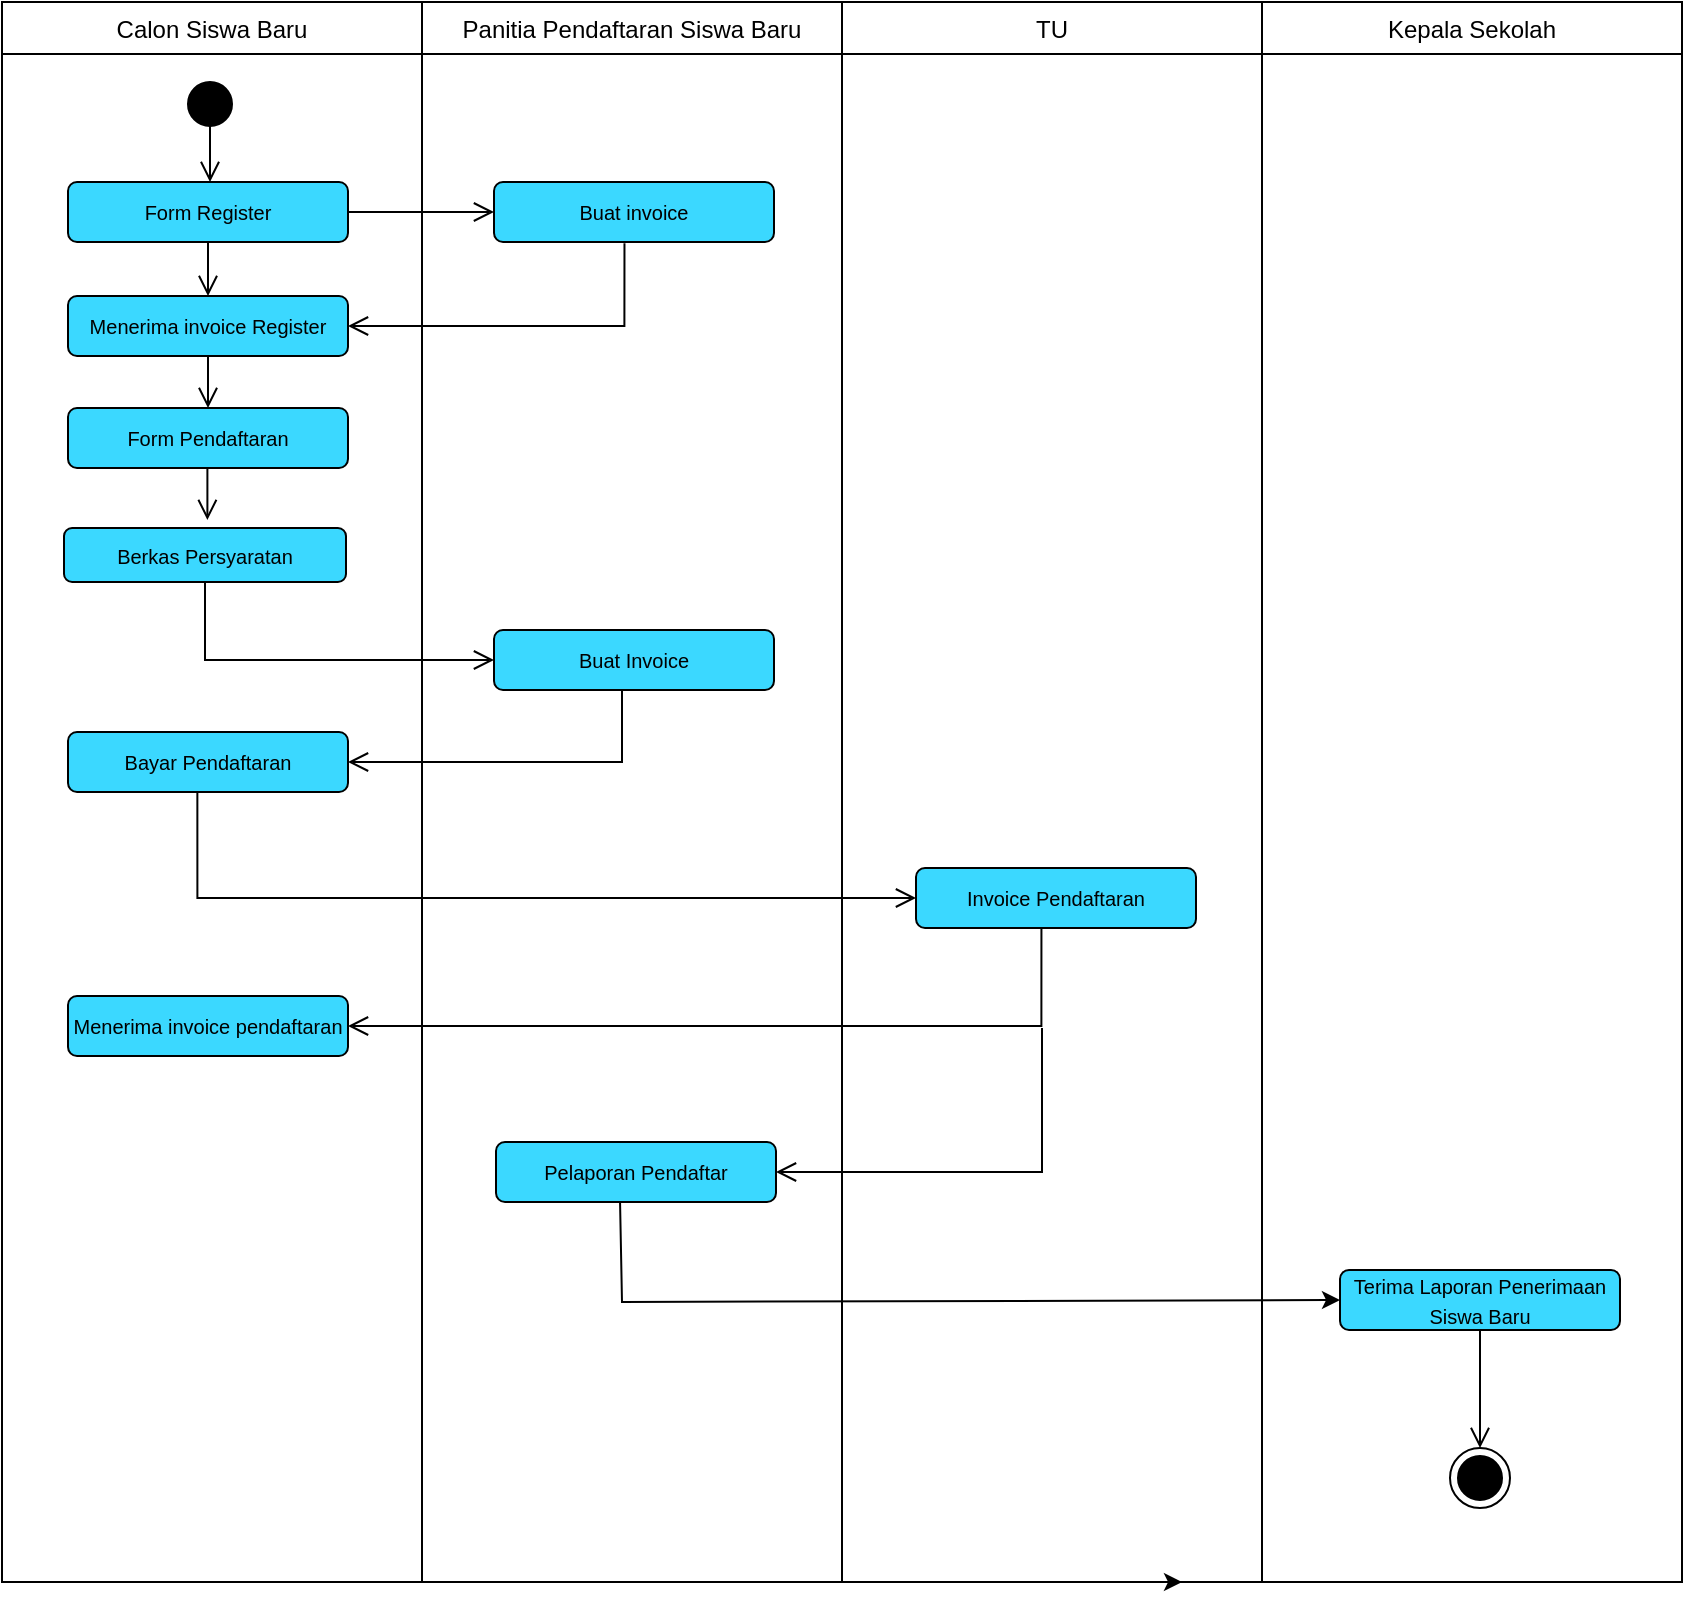 <mxfile version="20.2.2" type="github">
  <diagram id="if5ysVgG1gXo0QaTi_HV" name="Halaman-1">
    <mxGraphModel dx="1497" dy="827" grid="1" gridSize="10" guides="1" tooltips="1" connect="1" arrows="1" fold="1" page="1" pageScale="1" pageWidth="827" pageHeight="1169" math="0" shadow="0">
      <root>
        <mxCell id="0" />
        <mxCell id="1" parent="0" />
        <mxCell id="sBAx-W3XVmk6Q6Ky_xsc-60" value="Calon Siswa Baru" style="swimlane;fontStyle=0;childLayout=stackLayout;horizontal=1;startSize=26;fillColor=none;horizontalStack=0;resizeParent=1;resizeParentMax=0;resizeLast=0;collapsible=1;marginBottom=0;" parent="1" vertex="1">
          <mxGeometry x="10" y="90" width="210" height="790" as="geometry" />
        </mxCell>
        <mxCell id="b3hACEKCusYLDq1A1EaI-1" value="" style="edgeStyle=orthogonalEdgeStyle;html=1;verticalAlign=bottom;endArrow=open;endSize=8;strokeColor=#000000;rounded=0;entryX=0.5;entryY=0;entryDx=0;entryDy=0;exitX=0.5;exitY=1;exitDx=0;exitDy=0;" edge="1" parent="sBAx-W3XVmk6Q6Ky_xsc-60">
          <mxGeometry relative="1" as="geometry">
            <mxPoint x="102.7" y="259" as="targetPoint" />
            <mxPoint x="102.7" y="233.0" as="sourcePoint" />
          </mxGeometry>
        </mxCell>
        <mxCell id="sBAx-W3XVmk6Q6Ky_xsc-61" value="" style="ellipse;html=1;shape=startState;fillColor=#000000;strokeColor=#000000;" parent="1" vertex="1">
          <mxGeometry x="99" y="126" width="30" height="30" as="geometry" />
        </mxCell>
        <mxCell id="sBAx-W3XVmk6Q6Ky_xsc-62" value="" style="edgeStyle=orthogonalEdgeStyle;html=1;verticalAlign=bottom;endArrow=open;endSize=8;strokeColor=#000000;rounded=0;" parent="1" edge="1">
          <mxGeometry relative="1" as="geometry">
            <mxPoint x="114" y="180" as="targetPoint" />
            <mxPoint x="114" y="144" as="sourcePoint" />
          </mxGeometry>
        </mxCell>
        <mxCell id="sBAx-W3XVmk6Q6Ky_xsc-63" value="&lt;font style=&quot;font-size: 10px;&quot;&gt;Form Register&lt;/font&gt;" style="rounded=1;whiteSpace=wrap;html=1;strokeColor=default;fillColor=#3BD8FF;gradientColor=none;" parent="1" vertex="1">
          <mxGeometry x="43" y="180" width="140" height="30" as="geometry" />
        </mxCell>
        <mxCell id="sBAx-W3XVmk6Q6Ky_xsc-64" value="Panitia Pendaftaran Siswa Baru" style="swimlane;fontStyle=0;childLayout=stackLayout;horizontal=1;startSize=26;fillColor=none;horizontalStack=0;resizeParent=1;resizeParentMax=0;resizeLast=0;collapsible=1;marginBottom=0;" parent="1" vertex="1">
          <mxGeometry x="220" y="90" width="210" height="790" as="geometry" />
        </mxCell>
        <mxCell id="b3hACEKCusYLDq1A1EaI-7" style="edgeStyle=orthogonalEdgeStyle;rounded=0;orthogonalLoop=1;jettySize=auto;html=1;exitX=0.75;exitY=1;exitDx=0;exitDy=0;fontSize=10;" edge="1" parent="1" source="sBAx-W3XVmk6Q6Ky_xsc-65">
          <mxGeometry relative="1" as="geometry">
            <mxPoint x="600" y="880.368" as="targetPoint" />
          </mxGeometry>
        </mxCell>
        <mxCell id="sBAx-W3XVmk6Q6Ky_xsc-65" value="TU" style="swimlane;fontStyle=0;childLayout=stackLayout;horizontal=1;startSize=26;fillColor=none;horizontalStack=0;resizeParent=1;resizeParentMax=0;resizeLast=0;collapsible=1;marginBottom=0;" parent="1" vertex="1">
          <mxGeometry x="430" y="90" width="210" height="790" as="geometry" />
        </mxCell>
        <mxCell id="sBAx-W3XVmk6Q6Ky_xsc-67" value="Kepala Sekolah" style="swimlane;fontStyle=0;childLayout=stackLayout;horizontal=1;startSize=26;fillColor=none;horizontalStack=0;resizeParent=1;resizeParentMax=0;resizeLast=0;collapsible=1;marginBottom=0;" parent="1" vertex="1">
          <mxGeometry x="640" y="90" width="210" height="790" as="geometry" />
        </mxCell>
        <mxCell id="sBAx-W3XVmk6Q6Ky_xsc-68" value="&lt;font style=&quot;font-size: 10px;&quot;&gt;Menerima invoice Register&lt;/font&gt;" style="rounded=1;whiteSpace=wrap;html=1;strokeColor=default;fillColor=#3BD8FF;gradientColor=none;" parent="1" vertex="1">
          <mxGeometry x="43" y="237" width="140" height="30" as="geometry" />
        </mxCell>
        <mxCell id="sBAx-W3XVmk6Q6Ky_xsc-69" value="" style="edgeStyle=orthogonalEdgeStyle;html=1;verticalAlign=bottom;endArrow=open;endSize=8;strokeColor=#000000;rounded=0;entryX=0.5;entryY=0;entryDx=0;entryDy=0;exitX=0.5;exitY=1;exitDx=0;exitDy=0;" parent="1" source="sBAx-W3XVmk6Q6Ky_xsc-63" target="sBAx-W3XVmk6Q6Ky_xsc-68" edge="1">
          <mxGeometry relative="1" as="geometry">
            <mxPoint x="124" y="190" as="targetPoint" />
            <mxPoint x="124" y="154" as="sourcePoint" />
          </mxGeometry>
        </mxCell>
        <mxCell id="sBAx-W3XVmk6Q6Ky_xsc-70" value="&lt;span style=&quot;font-size: 10px;&quot;&gt;Buat invoice&lt;/span&gt;" style="rounded=1;whiteSpace=wrap;html=1;strokeColor=default;fillColor=#3BD8FF;gradientColor=none;" parent="1" vertex="1">
          <mxGeometry x="256" y="180" width="140" height="30" as="geometry" />
        </mxCell>
        <mxCell id="sBAx-W3XVmk6Q6Ky_xsc-71" value="" style="edgeStyle=orthogonalEdgeStyle;html=1;verticalAlign=bottom;endArrow=open;endSize=8;strokeColor=#000000;rounded=0;entryX=0;entryY=0.5;entryDx=0;entryDy=0;exitX=1;exitY=0.5;exitDx=0;exitDy=0;" parent="1" source="sBAx-W3XVmk6Q6Ky_xsc-63" target="sBAx-W3XVmk6Q6Ky_xsc-70" edge="1">
          <mxGeometry relative="1" as="geometry">
            <mxPoint x="123" y="247" as="targetPoint" />
            <mxPoint x="123" y="220" as="sourcePoint" />
          </mxGeometry>
        </mxCell>
        <mxCell id="sBAx-W3XVmk6Q6Ky_xsc-72" value="&lt;font style=&quot;font-size: 10px;&quot;&gt;Form Pendaftaran&lt;/font&gt;" style="rounded=1;whiteSpace=wrap;html=1;strokeColor=default;fillColor=#3BD8FF;gradientColor=none;" parent="1" vertex="1">
          <mxGeometry x="43" y="293" width="140" height="30" as="geometry" />
        </mxCell>
        <mxCell id="sBAx-W3XVmk6Q6Ky_xsc-73" value="" style="edgeStyle=orthogonalEdgeStyle;html=1;verticalAlign=bottom;endArrow=open;endSize=8;strokeColor=#000000;rounded=0;entryX=1;entryY=0.5;entryDx=0;entryDy=0;exitX=0.466;exitY=1.02;exitDx=0;exitDy=0;exitPerimeter=0;" parent="1" source="sBAx-W3XVmk6Q6Ky_xsc-70" target="sBAx-W3XVmk6Q6Ky_xsc-68" edge="1">
          <mxGeometry relative="1" as="geometry">
            <mxPoint x="266" y="262" as="targetPoint" />
            <mxPoint x="193" y="262" as="sourcePoint" />
          </mxGeometry>
        </mxCell>
        <mxCell id="sBAx-W3XVmk6Q6Ky_xsc-76" value="&lt;font style=&quot;font-size: 10px;&quot;&gt;Buat Invoice&lt;/font&gt;" style="rounded=1;whiteSpace=wrap;html=1;strokeColor=default;fillColor=#3BD8FF;gradientColor=none;" parent="1" vertex="1">
          <mxGeometry x="256" y="404" width="140" height="30" as="geometry" />
        </mxCell>
        <mxCell id="sBAx-W3XVmk6Q6Ky_xsc-79" value="&lt;font size=&quot;1&quot;&gt;Bayar Pendaftaran&lt;/font&gt;" style="rounded=1;whiteSpace=wrap;html=1;strokeColor=default;fillColor=#3BD8FF;gradientColor=none;" parent="1" vertex="1">
          <mxGeometry x="43" y="455" width="140" height="30" as="geometry" />
        </mxCell>
        <mxCell id="sBAx-W3XVmk6Q6Ky_xsc-80" value="&lt;font size=&quot;1&quot;&gt;Invoice Pendaftaran&lt;/font&gt;" style="rounded=1;whiteSpace=wrap;html=1;strokeColor=default;fillColor=#3BD8FF;gradientColor=none;" parent="1" vertex="1">
          <mxGeometry x="467" y="523" width="140" height="30" as="geometry" />
        </mxCell>
        <mxCell id="sBAx-W3XVmk6Q6Ky_xsc-82" value="&lt;font style=&quot;font-size: 10px;&quot;&gt;Menerima invoice pendaftaran&lt;/font&gt;" style="rounded=1;whiteSpace=wrap;html=1;strokeColor=default;fillColor=#3BD8FF;gradientColor=none;" parent="1" vertex="1">
          <mxGeometry x="43" y="587" width="140" height="30" as="geometry" />
        </mxCell>
        <mxCell id="sBAx-W3XVmk6Q6Ky_xsc-83" value="&lt;font style=&quot;font-size: 10px;&quot;&gt;Pelaporan Pendaftar&lt;/font&gt;" style="rounded=1;whiteSpace=wrap;html=1;strokeColor=default;fillColor=#3BD8FF;gradientColor=none;" parent="1" vertex="1">
          <mxGeometry x="257" y="660" width="140" height="30" as="geometry" />
        </mxCell>
        <mxCell id="sBAx-W3XVmk6Q6Ky_xsc-84" value="&lt;font style=&quot;font-size: 10px;&quot;&gt;Terima Laporan Penerimaan Siswa Baru&lt;/font&gt;" style="rounded=1;whiteSpace=wrap;html=1;strokeColor=default;fillColor=#3BD8FF;gradientColor=none;" parent="1" vertex="1">
          <mxGeometry x="679" y="724" width="140" height="30" as="geometry" />
        </mxCell>
        <mxCell id="sBAx-W3XVmk6Q6Ky_xsc-85" value="" style="ellipse;html=1;shape=endState;fillColor=#000000;strokeColor=#000000;fontSize=10;" parent="1" vertex="1">
          <mxGeometry x="734" y="813" width="30" height="30" as="geometry" />
        </mxCell>
        <mxCell id="sBAx-W3XVmk6Q6Ky_xsc-86" value="" style="edgeStyle=orthogonalEdgeStyle;html=1;verticalAlign=bottom;endArrow=open;endSize=8;strokeColor=#000000;rounded=0;entryX=0.5;entryY=0;entryDx=0;entryDy=0;exitX=0.5;exitY=1;exitDx=0;exitDy=0;" parent="1" source="sBAx-W3XVmk6Q6Ky_xsc-84" target="sBAx-W3XVmk6Q6Ky_xsc-85" edge="1">
          <mxGeometry relative="1" as="geometry">
            <mxPoint x="335.88" y="563.51" as="targetPoint" />
            <mxPoint x="336" y="540" as="sourcePoint" />
            <Array as="points">
              <mxPoint x="749" y="800" />
              <mxPoint x="749" y="800" />
            </Array>
          </mxGeometry>
        </mxCell>
        <mxCell id="sBAx-W3XVmk6Q6Ky_xsc-87" value="" style="edgeStyle=orthogonalEdgeStyle;html=1;verticalAlign=bottom;endArrow=open;endSize=8;strokeColor=#000000;rounded=0;entryX=0.5;entryY=0;entryDx=0;entryDy=0;exitX=0.5;exitY=1;exitDx=0;exitDy=0;" parent="1" source="sBAx-W3XVmk6Q6Ky_xsc-68" target="sBAx-W3XVmk6Q6Ky_xsc-72" edge="1">
          <mxGeometry relative="1" as="geometry">
            <mxPoint x="123" y="247" as="targetPoint" />
            <mxPoint x="110" y="270" as="sourcePoint" />
          </mxGeometry>
        </mxCell>
        <mxCell id="sBAx-W3XVmk6Q6Ky_xsc-89" value="&lt;font style=&quot;font-size: 10px;&quot;&gt;Berkas Persyaratan&lt;/font&gt;" style="rounded=1;whiteSpace=wrap;html=1;strokeColor=default;fillColor=#3BD8FF;gradientColor=none;" parent="1" vertex="1">
          <mxGeometry x="41" y="353" width="141" height="27" as="geometry" />
        </mxCell>
        <mxCell id="sBAx-W3XVmk6Q6Ky_xsc-93" value="" style="edgeStyle=orthogonalEdgeStyle;html=1;verticalAlign=bottom;endArrow=open;endSize=8;strokeColor=#000000;rounded=0;entryX=0;entryY=0.5;entryDx=0;entryDy=0;exitX=0.5;exitY=1;exitDx=0;exitDy=0;" parent="1" target="sBAx-W3XVmk6Q6Ky_xsc-76" edge="1" source="sBAx-W3XVmk6Q6Ky_xsc-89">
          <mxGeometry relative="1" as="geometry">
            <mxPoint x="90" y="470" as="targetPoint" />
            <mxPoint x="50" y="499" as="sourcePoint" />
            <Array as="points" />
          </mxGeometry>
        </mxCell>
        <mxCell id="sBAx-W3XVmk6Q6Ky_xsc-94" value="" style="edgeStyle=orthogonalEdgeStyle;html=1;verticalAlign=bottom;endArrow=open;endSize=8;strokeColor=#000000;rounded=0;entryX=1;entryY=0.5;entryDx=0;entryDy=0;" parent="1" target="sBAx-W3XVmk6Q6Ky_xsc-79" edge="1" source="sBAx-W3XVmk6Q6Ky_xsc-76">
          <mxGeometry relative="1" as="geometry">
            <mxPoint x="190" y="470" as="targetPoint" />
            <mxPoint x="330" y="460" as="sourcePoint" />
            <Array as="points">
              <mxPoint x="320" y="470" />
            </Array>
          </mxGeometry>
        </mxCell>
        <mxCell id="sBAx-W3XVmk6Q6Ky_xsc-95" value="" style="edgeStyle=orthogonalEdgeStyle;html=1;verticalAlign=bottom;endArrow=open;endSize=8;strokeColor=#000000;rounded=0;entryX=0;entryY=0.5;entryDx=0;entryDy=0;exitX=0.462;exitY=1.014;exitDx=0;exitDy=0;exitPerimeter=0;" parent="1" source="sBAx-W3XVmk6Q6Ky_xsc-79" target="sBAx-W3XVmk6Q6Ky_xsc-80" edge="1">
          <mxGeometry relative="1" as="geometry">
            <mxPoint x="193" y="563" as="targetPoint" />
            <mxPoint x="267" y="563" as="sourcePoint" />
          </mxGeometry>
        </mxCell>
        <mxCell id="sBAx-W3XVmk6Q6Ky_xsc-97" value="" style="edgeStyle=orthogonalEdgeStyle;html=1;verticalAlign=bottom;endArrow=open;endSize=8;strokeColor=#000000;rounded=0;entryX=1;entryY=0.5;entryDx=0;entryDy=0;exitX=0.448;exitY=0.986;exitDx=0;exitDy=0;exitPerimeter=0;" parent="1" target="sBAx-W3XVmk6Q6Ky_xsc-82" edge="1" source="sBAx-W3XVmk6Q6Ky_xsc-80">
          <mxGeometry relative="1" as="geometry">
            <mxPoint x="393" y="654.63" as="targetPoint" />
            <mxPoint x="467" y="654.63" as="sourcePoint" />
          </mxGeometry>
        </mxCell>
        <mxCell id="b3hACEKCusYLDq1A1EaI-5" value="" style="edgeStyle=orthogonalEdgeStyle;html=1;verticalAlign=bottom;endArrow=open;endSize=8;strokeColor=#000000;rounded=0;entryX=1;entryY=0.5;entryDx=0;entryDy=0;" edge="1" parent="1" target="sBAx-W3XVmk6Q6Ky_xsc-83">
          <mxGeometry relative="1" as="geometry">
            <mxPoint x="420" y="640" as="targetPoint" />
            <mxPoint x="530.0" y="603.0" as="sourcePoint" />
            <Array as="points">
              <mxPoint x="530" y="675" />
            </Array>
          </mxGeometry>
        </mxCell>
        <mxCell id="b3hACEKCusYLDq1A1EaI-6" value="" style="endArrow=classic;html=1;rounded=0;fontSize=10;entryX=0;entryY=0.5;entryDx=0;entryDy=0;exitX=0.443;exitY=0.99;exitDx=0;exitDy=0;exitPerimeter=0;" edge="1" parent="1" source="sBAx-W3XVmk6Q6Ky_xsc-83" target="sBAx-W3XVmk6Q6Ky_xsc-84">
          <mxGeometry width="50" height="50" relative="1" as="geometry">
            <mxPoint x="370" y="620" as="sourcePoint" />
            <mxPoint x="420" y="570" as="targetPoint" />
            <Array as="points">
              <mxPoint x="320" y="740" />
            </Array>
          </mxGeometry>
        </mxCell>
      </root>
    </mxGraphModel>
  </diagram>
</mxfile>
